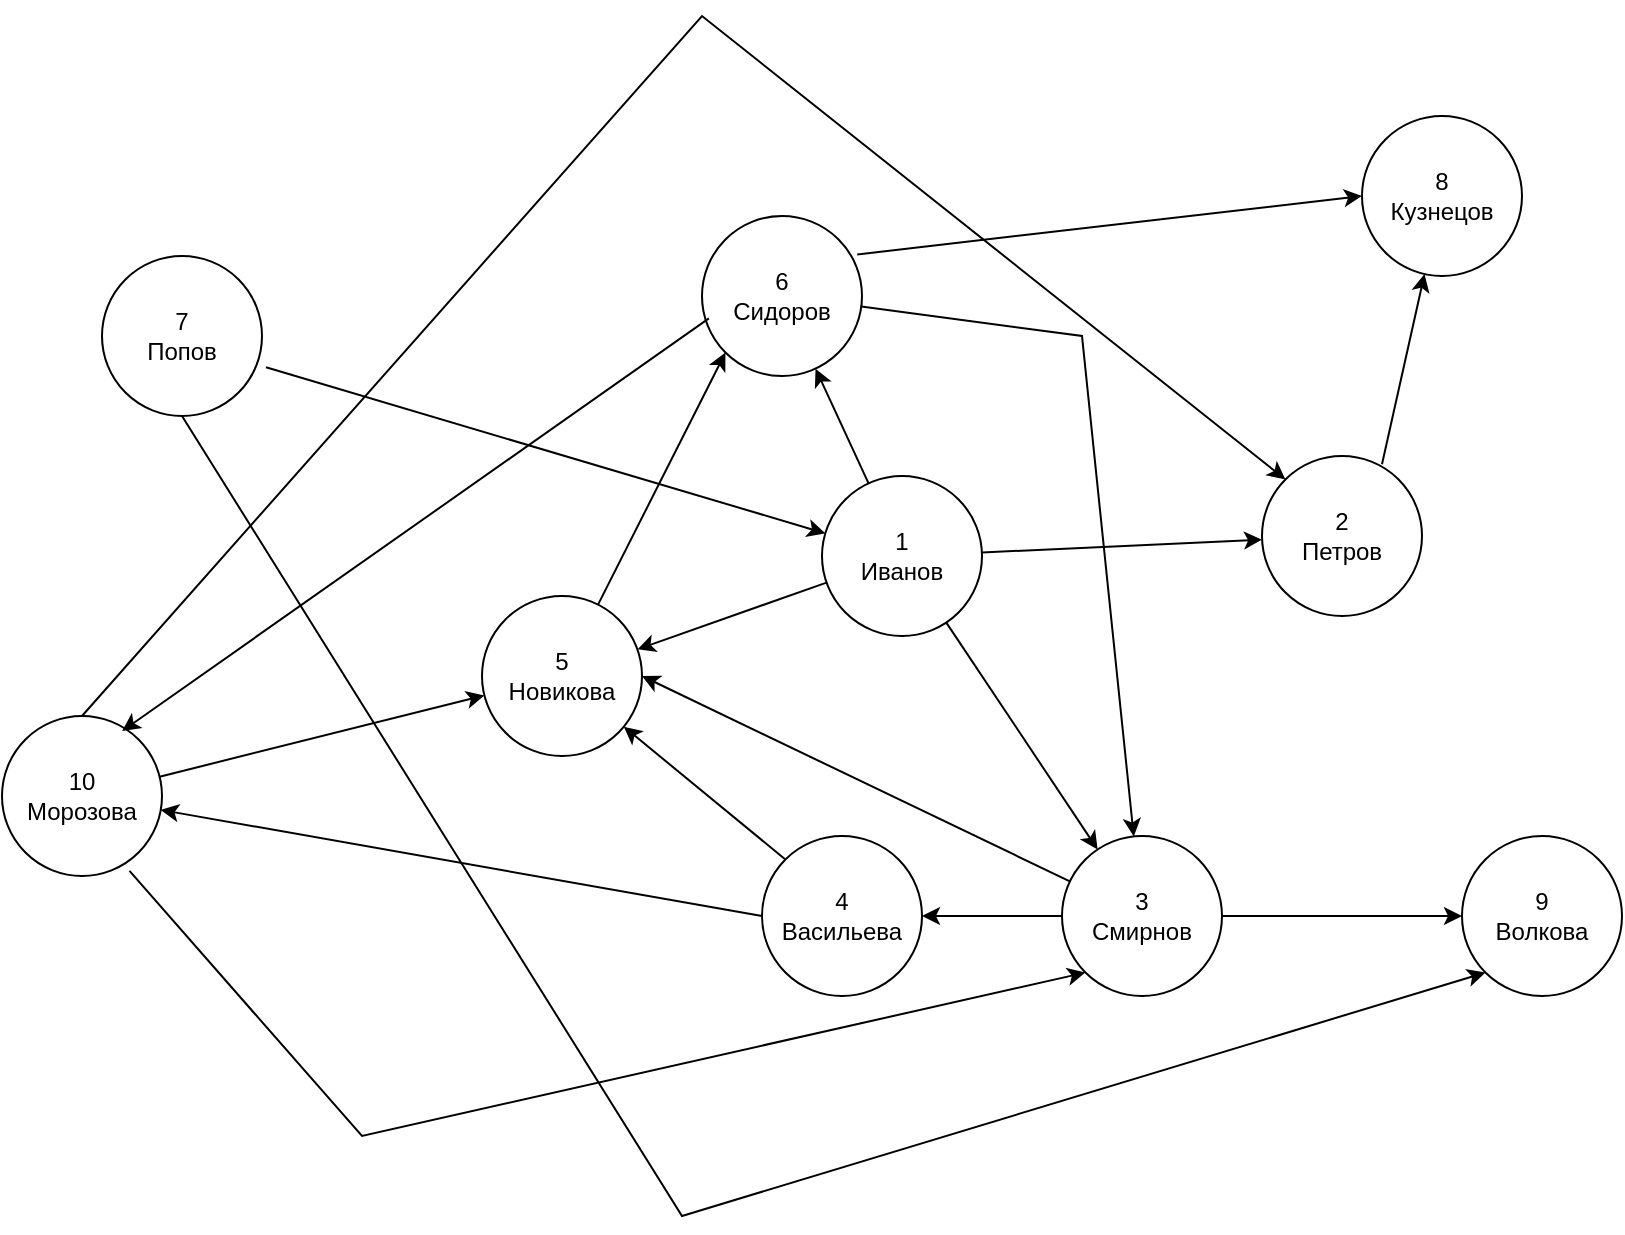 <mxfile version="24.4.0" type="device" pages="3">
  <diagram name="Страница — 1" id="03f7JOE4OvjFc7WzBJKV">
    <mxGraphModel dx="1770" dy="1926" grid="1" gridSize="10" guides="1" tooltips="1" connect="1" arrows="1" fold="1" page="1" pageScale="1" pageWidth="827" pageHeight="1169" math="0" shadow="0">
      <root>
        <mxCell id="0" />
        <mxCell id="1" parent="0" />
        <mxCell id="q9qSaQLTSUwSHE-k_bUT-1" value="1&lt;div&gt;Иванов&lt;/div&gt;" style="ellipse;whiteSpace=wrap;html=1;aspect=fixed;" vertex="1" parent="1">
          <mxGeometry x="520" y="-60" width="80" height="80" as="geometry" />
        </mxCell>
        <mxCell id="q9qSaQLTSUwSHE-k_bUT-2" value="9&lt;div&gt;Волкова&lt;/div&gt;" style="ellipse;whiteSpace=wrap;html=1;aspect=fixed;" vertex="1" parent="1">
          <mxGeometry x="840" y="120" width="80" height="80" as="geometry" />
        </mxCell>
        <mxCell id="q9qSaQLTSUwSHE-k_bUT-3" value="8&lt;div&gt;Кузнецов&lt;/div&gt;" style="ellipse;whiteSpace=wrap;html=1;aspect=fixed;" vertex="1" parent="1">
          <mxGeometry x="790" y="-240" width="80" height="80" as="geometry" />
        </mxCell>
        <mxCell id="q9qSaQLTSUwSHE-k_bUT-4" value="6&lt;div&gt;Сидоров&lt;/div&gt;" style="ellipse;whiteSpace=wrap;html=1;aspect=fixed;" vertex="1" parent="1">
          <mxGeometry x="460" y="-190" width="80" height="80" as="geometry" />
        </mxCell>
        <mxCell id="q9qSaQLTSUwSHE-k_bUT-5" value="4&lt;div&gt;Васильева&lt;/div&gt;" style="ellipse;whiteSpace=wrap;html=1;aspect=fixed;" vertex="1" parent="1">
          <mxGeometry x="490" y="120" width="80" height="80" as="geometry" />
        </mxCell>
        <mxCell id="q9qSaQLTSUwSHE-k_bUT-6" value="3&lt;div&gt;Смирнов&lt;/div&gt;" style="ellipse;whiteSpace=wrap;html=1;aspect=fixed;" vertex="1" parent="1">
          <mxGeometry x="640" y="120" width="80" height="80" as="geometry" />
        </mxCell>
        <mxCell id="q9qSaQLTSUwSHE-k_bUT-7" value="10&lt;div&gt;Морозова&lt;br&gt;&lt;/div&gt;" style="ellipse;whiteSpace=wrap;html=1;aspect=fixed;" vertex="1" parent="1">
          <mxGeometry x="110" y="60" width="80" height="80" as="geometry" />
        </mxCell>
        <mxCell id="q9qSaQLTSUwSHE-k_bUT-8" value="7&lt;div&gt;Попов&lt;br&gt;&lt;/div&gt;" style="ellipse;whiteSpace=wrap;html=1;aspect=fixed;" vertex="1" parent="1">
          <mxGeometry x="160" y="-170" width="80" height="80" as="geometry" />
        </mxCell>
        <mxCell id="q9qSaQLTSUwSHE-k_bUT-9" value="5&lt;div&gt;Новикова&lt;br&gt;&lt;/div&gt;" style="ellipse;whiteSpace=wrap;html=1;aspect=fixed;" vertex="1" parent="1">
          <mxGeometry x="350" width="80" height="80" as="geometry" />
        </mxCell>
        <mxCell id="q9qSaQLTSUwSHE-k_bUT-10" value="2&lt;div&gt;Петров&lt;/div&gt;" style="ellipse;whiteSpace=wrap;html=1;aspect=fixed;" vertex="1" parent="1">
          <mxGeometry x="740" y="-70" width="80" height="80" as="geometry" />
        </mxCell>
        <mxCell id="q9qSaQLTSUwSHE-k_bUT-39" value="" style="endArrow=classic;html=1;rounded=0;" edge="1" parent="1" source="q9qSaQLTSUwSHE-k_bUT-1" target="q9qSaQLTSUwSHE-k_bUT-6">
          <mxGeometry width="50" height="50" relative="1" as="geometry">
            <mxPoint x="560" y="20" as="sourcePoint" />
            <mxPoint x="610" y="-30" as="targetPoint" />
            <Array as="points" />
          </mxGeometry>
        </mxCell>
        <mxCell id="q9qSaQLTSUwSHE-k_bUT-40" value="" style="endArrow=classic;html=1;rounded=0;" edge="1" parent="1" source="q9qSaQLTSUwSHE-k_bUT-1" target="q9qSaQLTSUwSHE-k_bUT-10">
          <mxGeometry width="50" height="50" relative="1" as="geometry">
            <mxPoint x="592" y="-240" as="sourcePoint" />
            <mxPoint x="660" y="-128" as="targetPoint" />
          </mxGeometry>
        </mxCell>
        <mxCell id="q9qSaQLTSUwSHE-k_bUT-41" value="" style="endArrow=classic;html=1;rounded=0;" edge="1" parent="1" source="q9qSaQLTSUwSHE-k_bUT-1" target="q9qSaQLTSUwSHE-k_bUT-9">
          <mxGeometry width="50" height="50" relative="1" as="geometry">
            <mxPoint x="560" y="20" as="sourcePoint" />
            <mxPoint x="610" y="-30" as="targetPoint" />
          </mxGeometry>
        </mxCell>
        <mxCell id="q9qSaQLTSUwSHE-k_bUT-43" value="" style="endArrow=classic;html=1;rounded=0;" edge="1" parent="1" source="q9qSaQLTSUwSHE-k_bUT-1" target="q9qSaQLTSUwSHE-k_bUT-4">
          <mxGeometry width="50" height="50" relative="1" as="geometry">
            <mxPoint x="540" y="-70" as="sourcePoint" />
            <mxPoint x="590" y="-120" as="targetPoint" />
          </mxGeometry>
        </mxCell>
        <mxCell id="q9qSaQLTSUwSHE-k_bUT-44" value="" style="endArrow=classic;html=1;rounded=0;exitX=0.75;exitY=0.052;exitDx=0;exitDy=0;exitPerimeter=0;" edge="1" parent="1" source="q9qSaQLTSUwSHE-k_bUT-10" target="q9qSaQLTSUwSHE-k_bUT-3">
          <mxGeometry width="50" height="50" relative="1" as="geometry">
            <mxPoint x="510" y="-210" as="sourcePoint" />
            <mxPoint x="560" y="-260" as="targetPoint" />
          </mxGeometry>
        </mxCell>
        <mxCell id="q9qSaQLTSUwSHE-k_bUT-45" value="" style="endArrow=classic;html=1;rounded=0;" edge="1" parent="1" source="q9qSaQLTSUwSHE-k_bUT-6" target="q9qSaQLTSUwSHE-k_bUT-5">
          <mxGeometry width="50" height="50" relative="1" as="geometry">
            <mxPoint x="620" y="70" as="sourcePoint" />
            <mxPoint x="670" y="20" as="targetPoint" />
          </mxGeometry>
        </mxCell>
        <mxCell id="q9qSaQLTSUwSHE-k_bUT-46" value="" style="endArrow=classic;html=1;rounded=0;exitX=1;exitY=0.5;exitDx=0;exitDy=0;entryX=0;entryY=0.5;entryDx=0;entryDy=0;" edge="1" parent="1" source="q9qSaQLTSUwSHE-k_bUT-6" target="q9qSaQLTSUwSHE-k_bUT-2">
          <mxGeometry width="50" height="50" relative="1" as="geometry">
            <mxPoint x="620" y="70" as="sourcePoint" />
            <mxPoint x="670" y="20" as="targetPoint" />
          </mxGeometry>
        </mxCell>
        <mxCell id="q9qSaQLTSUwSHE-k_bUT-47" value="" style="endArrow=classic;html=1;rounded=0;entryX=1;entryY=0.5;entryDx=0;entryDy=0;" edge="1" parent="1" source="q9qSaQLTSUwSHE-k_bUT-6" target="q9qSaQLTSUwSHE-k_bUT-9">
          <mxGeometry width="50" height="50" relative="1" as="geometry">
            <mxPoint x="620" y="140" as="sourcePoint" />
            <mxPoint x="690" y="-60" as="targetPoint" />
          </mxGeometry>
        </mxCell>
        <mxCell id="q9qSaQLTSUwSHE-k_bUT-48" value="" style="endArrow=classic;html=1;rounded=0;exitX=0;exitY=0;exitDx=0;exitDy=0;" edge="1" parent="1" source="q9qSaQLTSUwSHE-k_bUT-5" target="q9qSaQLTSUwSHE-k_bUT-9">
          <mxGeometry width="50" height="50" relative="1" as="geometry">
            <mxPoint x="610" y="40" as="sourcePoint" />
            <mxPoint x="660" y="-10" as="targetPoint" />
          </mxGeometry>
        </mxCell>
        <mxCell id="q9qSaQLTSUwSHE-k_bUT-49" value="" style="endArrow=classic;html=1;rounded=0;exitX=0;exitY=0.5;exitDx=0;exitDy=0;" edge="1" parent="1" source="q9qSaQLTSUwSHE-k_bUT-5" target="q9qSaQLTSUwSHE-k_bUT-7">
          <mxGeometry width="50" height="50" relative="1" as="geometry">
            <mxPoint x="560" y="130" as="sourcePoint" />
            <mxPoint x="610" y="80" as="targetPoint" />
          </mxGeometry>
        </mxCell>
        <mxCell id="q9qSaQLTSUwSHE-k_bUT-50" value="" style="endArrow=classic;html=1;rounded=0;entryX=0;entryY=1;entryDx=0;entryDy=0;" edge="1" parent="1" source="q9qSaQLTSUwSHE-k_bUT-9" target="q9qSaQLTSUwSHE-k_bUT-4">
          <mxGeometry width="50" height="50" relative="1" as="geometry">
            <mxPoint x="560" y="130" as="sourcePoint" />
            <mxPoint x="610" y="80" as="targetPoint" />
          </mxGeometry>
        </mxCell>
        <mxCell id="q9qSaQLTSUwSHE-k_bUT-51" value="" style="endArrow=classic;html=1;rounded=0;entryX=0.751;entryY=0.094;entryDx=0;entryDy=0;entryPerimeter=0;exitX=0.043;exitY=0.64;exitDx=0;exitDy=0;exitPerimeter=0;" edge="1" parent="1" source="q9qSaQLTSUwSHE-k_bUT-4" target="q9qSaQLTSUwSHE-k_bUT-7">
          <mxGeometry width="50" height="50" relative="1" as="geometry">
            <mxPoint x="560" y="50" as="sourcePoint" />
            <mxPoint x="610" as="targetPoint" />
          </mxGeometry>
        </mxCell>
        <mxCell id="q9qSaQLTSUwSHE-k_bUT-52" value="" style="endArrow=classic;html=1;rounded=0;" edge="1" parent="1" source="q9qSaQLTSUwSHE-k_bUT-4" target="q9qSaQLTSUwSHE-k_bUT-6">
          <mxGeometry width="50" height="50" relative="1" as="geometry">
            <mxPoint x="560" y="50" as="sourcePoint" />
            <mxPoint x="610" as="targetPoint" />
            <Array as="points">
              <mxPoint x="650" y="-130" />
            </Array>
          </mxGeometry>
        </mxCell>
        <mxCell id="q9qSaQLTSUwSHE-k_bUT-53" value="" style="endArrow=classic;html=1;rounded=0;entryX=0;entryY=0.5;entryDx=0;entryDy=0;exitX=0.97;exitY=0.24;exitDx=0;exitDy=0;exitPerimeter=0;" edge="1" parent="1" source="q9qSaQLTSUwSHE-k_bUT-4" target="q9qSaQLTSUwSHE-k_bUT-3">
          <mxGeometry width="50" height="50" relative="1" as="geometry">
            <mxPoint x="560" y="50" as="sourcePoint" />
            <mxPoint x="610" as="targetPoint" />
          </mxGeometry>
        </mxCell>
        <mxCell id="q9qSaQLTSUwSHE-k_bUT-54" value="" style="endArrow=classic;html=1;rounded=0;exitX=1.025;exitY=0.695;exitDx=0;exitDy=0;exitPerimeter=0;" edge="1" parent="1" source="q9qSaQLTSUwSHE-k_bUT-8" target="q9qSaQLTSUwSHE-k_bUT-1">
          <mxGeometry width="50" height="50" relative="1" as="geometry">
            <mxPoint x="560" y="50" as="sourcePoint" />
            <mxPoint x="610" as="targetPoint" />
          </mxGeometry>
        </mxCell>
        <mxCell id="q9qSaQLTSUwSHE-k_bUT-56" value="" style="endArrow=classic;html=1;rounded=0;entryX=0;entryY=1;entryDx=0;entryDy=0;exitX=0.5;exitY=1;exitDx=0;exitDy=0;" edge="1" parent="1" source="q9qSaQLTSUwSHE-k_bUT-8" target="q9qSaQLTSUwSHE-k_bUT-2">
          <mxGeometry width="50" height="50" relative="1" as="geometry">
            <mxPoint x="560" y="50" as="sourcePoint" />
            <mxPoint x="610" as="targetPoint" />
            <Array as="points">
              <mxPoint x="450" y="310" />
            </Array>
          </mxGeometry>
        </mxCell>
        <mxCell id="q9qSaQLTSUwSHE-k_bUT-58" value="" style="endArrow=classic;html=1;rounded=0;entryX=0;entryY=1;entryDx=0;entryDy=0;exitX=0.797;exitY=0.968;exitDx=0;exitDy=0;exitPerimeter=0;" edge="1" parent="1" source="q9qSaQLTSUwSHE-k_bUT-7" target="q9qSaQLTSUwSHE-k_bUT-6">
          <mxGeometry width="50" height="50" relative="1" as="geometry">
            <mxPoint x="550" y="90" as="sourcePoint" />
            <mxPoint x="600" y="40" as="targetPoint" />
            <Array as="points">
              <mxPoint x="290" y="270" />
            </Array>
          </mxGeometry>
        </mxCell>
        <mxCell id="q9qSaQLTSUwSHE-k_bUT-59" value="" style="endArrow=classic;html=1;rounded=0;exitX=0.5;exitY=0;exitDx=0;exitDy=0;entryX=0;entryY=0;entryDx=0;entryDy=0;" edge="1" parent="1" source="q9qSaQLTSUwSHE-k_bUT-7" target="q9qSaQLTSUwSHE-k_bUT-10">
          <mxGeometry width="50" height="50" relative="1" as="geometry">
            <mxPoint x="350.002" y="349.383" as="sourcePoint" />
            <mxPoint x="872.705" y="210.003" as="targetPoint" />
            <Array as="points">
              <mxPoint x="460" y="-290" />
            </Array>
          </mxGeometry>
        </mxCell>
        <mxCell id="q9qSaQLTSUwSHE-k_bUT-61" value="" style="endArrow=classic;html=1;rounded=0;" edge="1" parent="1" source="q9qSaQLTSUwSHE-k_bUT-7" target="q9qSaQLTSUwSHE-k_bUT-9">
          <mxGeometry width="50" height="50" relative="1" as="geometry">
            <mxPoint x="490" y="-30" as="sourcePoint" />
            <mxPoint x="540" y="-80" as="targetPoint" />
          </mxGeometry>
        </mxCell>
      </root>
    </mxGraphModel>
  </diagram>
  <diagram id="FTOCurqOZoVmTbnALCeQ" name="Страница — 2">
    <mxGraphModel dx="1940" dy="2229" grid="1" gridSize="10" guides="1" tooltips="1" connect="1" arrows="1" fold="1" page="1" pageScale="1" pageWidth="827" pageHeight="1169" math="0" shadow="0">
      <root>
        <mxCell id="0" />
        <mxCell id="1" parent="0" />
        <mxCell id="QXzb8Co2bFFwiuJPL2tl-2" value="1&lt;div&gt;Чемпионат мира&lt;br&gt;&lt;/div&gt;" style="rhombus;whiteSpace=wrap;html=1;" vertex="1" parent="1">
          <mxGeometry x="370" y="-110" width="80" height="80" as="geometry" />
        </mxCell>
        <mxCell id="QXzb8Co2bFFwiuJPL2tl-3" value="3&lt;div&gt;Гранд-при&lt;br&gt;&lt;/div&gt;" style="rhombus;whiteSpace=wrap;html=1;" vertex="1" parent="1">
          <mxGeometry x="700" y="-110" width="80" height="80" as="geometry" />
        </mxCell>
        <mxCell id="QXzb8Co2bFFwiuJPL2tl-6" value="5&lt;div&gt;Олимпийские игры&lt;br&gt;&lt;/div&gt;" style="rhombus;whiteSpace=wrap;html=1;" vertex="1" parent="1">
          <mxGeometry x="1030" y="-110" width="80" height="80" as="geometry" />
        </mxCell>
        <mxCell id="QXzb8Co2bFFwiuJPL2tl-8" value="7&lt;div&gt;Паралимпиада&lt;br&gt;&lt;/div&gt;" style="rhombus;whiteSpace=wrap;html=1;" vertex="1" parent="1">
          <mxGeometry x="1470" y="-110" width="80" height="80" as="geometry" />
        </mxCell>
        <mxCell id="QXzb8Co2bFFwiuJPL2tl-9" value="4&lt;div&gt;Open Australia&lt;/div&gt;" style="rhombus;whiteSpace=wrap;html=1;" vertex="1" parent="1">
          <mxGeometry x="860" y="-110" width="80" height="80" as="geometry" />
        </mxCell>
        <mxCell id="QXzb8Co2bFFwiuJPL2tl-10" value="2&lt;div&gt;Чемпионат Европы&lt;br&gt;&lt;/div&gt;" style="rhombus;whiteSpace=wrap;html=1;" vertex="1" parent="1">
          <mxGeometry x="540" y="-110" width="80" height="80" as="geometry" />
        </mxCell>
        <mxCell id="QXzb8Co2bFFwiuJPL2tl-11" value="6&lt;div&gt;Лига чемпиона&lt;br&gt;&lt;/div&gt;" style="rhombus;whiteSpace=wrap;html=1;" vertex="1" parent="1">
          <mxGeometry x="1240.5" y="-110" width="80" height="80" as="geometry" />
        </mxCell>
        <mxCell id="seVuTveQCAmbIwuzqUTc-1" value="1&lt;div&gt;Иванов&lt;/div&gt;" style="ellipse;whiteSpace=wrap;html=1;aspect=fixed;" vertex="1" parent="1">
          <mxGeometry x="320" y="200" width="80" height="80" as="geometry" />
        </mxCell>
        <mxCell id="1hgZ-8mygJLBZGxP5amL-1" value="2&lt;div&gt;Петров&lt;/div&gt;" style="ellipse;whiteSpace=wrap;html=1;aspect=fixed;" vertex="1" parent="1">
          <mxGeometry x="450" y="200" width="80" height="80" as="geometry" />
        </mxCell>
        <mxCell id="N0CYc8MalnGXt3_sBjAH-1" value="3&lt;div&gt;Смирнов&lt;/div&gt;" style="ellipse;whiteSpace=wrap;html=1;aspect=fixed;" vertex="1" parent="1">
          <mxGeometry x="580" y="200" width="80" height="80" as="geometry" />
        </mxCell>
        <mxCell id="9zySMNnZpRoutlxiYSLu-1" value="4&lt;div&gt;Васильева&lt;/div&gt;" style="ellipse;whiteSpace=wrap;html=1;aspect=fixed;" vertex="1" parent="1">
          <mxGeometry x="710" y="200" width="80" height="80" as="geometry" />
        </mxCell>
        <mxCell id="pdVM9ZxnUXNjQTegTVuv-1" value="5&lt;div&gt;Новикова&lt;br&gt;&lt;/div&gt;" style="ellipse;whiteSpace=wrap;html=1;aspect=fixed;" vertex="1" parent="1">
          <mxGeometry x="840" y="200" width="80" height="80" as="geometry" />
        </mxCell>
        <mxCell id="52ER-JEErEsnvOLQn0V3-1" value="6&lt;div&gt;Сидоров&lt;/div&gt;" style="ellipse;whiteSpace=wrap;html=1;aspect=fixed;" vertex="1" parent="1">
          <mxGeometry x="990" y="200" width="80" height="80" as="geometry" />
        </mxCell>
        <mxCell id="w7c5te8VY4pK6T8Dxcsy-1" value="7&lt;div&gt;Попов&lt;br&gt;&lt;/div&gt;" style="ellipse;whiteSpace=wrap;html=1;aspect=fixed;" vertex="1" parent="1">
          <mxGeometry x="1140" y="200" width="80" height="80" as="geometry" />
        </mxCell>
        <mxCell id="LvCW95aIkj6Sfa_Vkokw-1" value="8&lt;div&gt;Кузнецов&lt;/div&gt;" style="ellipse;whiteSpace=wrap;html=1;aspect=fixed;" vertex="1" parent="1">
          <mxGeometry x="1270" y="200" width="80" height="80" as="geometry" />
        </mxCell>
        <mxCell id="bEqU0ja_5KlqkmA-v6q_-1" value="9&lt;div&gt;Волкова&lt;/div&gt;" style="ellipse;whiteSpace=wrap;html=1;aspect=fixed;" vertex="1" parent="1">
          <mxGeometry x="1390" y="200" width="80" height="80" as="geometry" />
        </mxCell>
        <mxCell id="A1C-Oo5nMBY78Hfj_DCT-1" value="10&lt;div&gt;Морозова&lt;br&gt;&lt;/div&gt;" style="ellipse;whiteSpace=wrap;html=1;aspect=fixed;" vertex="1" parent="1">
          <mxGeometry x="1510" y="200" width="80" height="80" as="geometry" />
        </mxCell>
        <mxCell id="A1C-Oo5nMBY78Hfj_DCT-8" value="" style="endArrow=classic;html=1;rounded=0;entryX=0.5;entryY=0;entryDx=0;entryDy=0;exitX=0.5;exitY=1;exitDx=0;exitDy=0;" edge="1" parent="1" source="QXzb8Co2bFFwiuJPL2tl-2" target="seVuTveQCAmbIwuzqUTc-1">
          <mxGeometry width="50" height="50" relative="1" as="geometry">
            <mxPoint x="1050" y="370" as="sourcePoint" />
            <mxPoint x="1100" y="320" as="targetPoint" />
          </mxGeometry>
        </mxCell>
        <mxCell id="A1C-Oo5nMBY78Hfj_DCT-9" value="" style="endArrow=classic;html=1;rounded=0;exitX=0.5;exitY=1;exitDx=0;exitDy=0;" edge="1" parent="1" source="QXzb8Co2bFFwiuJPL2tl-2" target="1hgZ-8mygJLBZGxP5amL-1">
          <mxGeometry width="50" height="50" relative="1" as="geometry">
            <mxPoint x="440" y="10" as="sourcePoint" />
            <mxPoint x="1100" y="320" as="targetPoint" />
          </mxGeometry>
        </mxCell>
        <mxCell id="A1C-Oo5nMBY78Hfj_DCT-11" value="" style="endArrow=classic;html=1;rounded=0;entryX=0;entryY=0;entryDx=0;entryDy=0;exitX=0.5;exitY=1;exitDx=0;exitDy=0;" edge="1" parent="1" source="QXzb8Co2bFFwiuJPL2tl-2" target="52ER-JEErEsnvOLQn0V3-1">
          <mxGeometry width="50" height="50" relative="1" as="geometry">
            <mxPoint x="1050" y="370" as="sourcePoint" />
            <mxPoint x="1100" y="320" as="targetPoint" />
          </mxGeometry>
        </mxCell>
        <mxCell id="A1C-Oo5nMBY78Hfj_DCT-12" value="" style="endArrow=classic;html=1;rounded=0;entryX=0;entryY=0;entryDx=0;entryDy=0;exitX=0.5;exitY=1;exitDx=0;exitDy=0;" edge="1" parent="1" source="QXzb8Co2bFFwiuJPL2tl-2" target="LvCW95aIkj6Sfa_Vkokw-1">
          <mxGeometry width="50" height="50" relative="1" as="geometry">
            <mxPoint x="1050" y="370" as="sourcePoint" />
            <mxPoint x="1100" y="320" as="targetPoint" />
            <Array as="points">
              <mxPoint x="1240" y="150" />
            </Array>
          </mxGeometry>
        </mxCell>
        <mxCell id="A1C-Oo5nMBY78Hfj_DCT-13" value="" style="endArrow=classic;html=1;rounded=0;entryX=0.69;entryY=0.037;entryDx=0;entryDy=0;exitX=0.5;exitY=1;exitDx=0;exitDy=0;entryPerimeter=0;" edge="1" parent="1" source="QXzb8Co2bFFwiuJPL2tl-10" target="seVuTveQCAmbIwuzqUTc-1">
          <mxGeometry width="50" height="50" relative="1" as="geometry">
            <mxPoint x="1050" y="370" as="sourcePoint" />
            <mxPoint x="1100" y="320" as="targetPoint" />
          </mxGeometry>
        </mxCell>
        <mxCell id="A1C-Oo5nMBY78Hfj_DCT-14" value="" style="endArrow=classic;html=1;rounded=0;entryX=0.5;entryY=0;entryDx=0;entryDy=0;exitX=0.5;exitY=1;exitDx=0;exitDy=0;" edge="1" parent="1" source="QXzb8Co2bFFwiuJPL2tl-10" target="N0CYc8MalnGXt3_sBjAH-1">
          <mxGeometry width="50" height="50" relative="1" as="geometry">
            <mxPoint x="1050" y="370" as="sourcePoint" />
            <mxPoint x="1100" y="320" as="targetPoint" />
          </mxGeometry>
        </mxCell>
        <mxCell id="A1C-Oo5nMBY78Hfj_DCT-15" value="" style="endArrow=classic;html=1;rounded=0;entryX=0.5;entryY=0;entryDx=0;entryDy=0;exitX=0.5;exitY=1;exitDx=0;exitDy=0;" edge="1" parent="1" source="QXzb8Co2bFFwiuJPL2tl-10" target="9zySMNnZpRoutlxiYSLu-1">
          <mxGeometry width="50" height="50" relative="1" as="geometry">
            <mxPoint x="1050" y="370" as="sourcePoint" />
            <mxPoint x="1100" y="320" as="targetPoint" />
          </mxGeometry>
        </mxCell>
        <mxCell id="A1C-Oo5nMBY78Hfj_DCT-16" value="" style="endArrow=classic;html=1;rounded=0;entryX=0;entryY=0;entryDx=0;entryDy=0;exitX=0.5;exitY=1;exitDx=0;exitDy=0;" edge="1" parent="1" source="QXzb8Co2bFFwiuJPL2tl-10" target="pdVM9ZxnUXNjQTegTVuv-1">
          <mxGeometry width="50" height="50" relative="1" as="geometry">
            <mxPoint x="1050" y="370" as="sourcePoint" />
            <mxPoint x="1100" y="320" as="targetPoint" />
            <Array as="points">
              <mxPoint x="790" y="180" />
            </Array>
          </mxGeometry>
        </mxCell>
        <mxCell id="A1C-Oo5nMBY78Hfj_DCT-17" value="" style="endArrow=classic;html=1;rounded=0;entryX=0.675;entryY=0.037;entryDx=0;entryDy=0;exitX=1;exitY=1;exitDx=0;exitDy=0;entryPerimeter=0;" edge="1" parent="1" source="QXzb8Co2bFFwiuJPL2tl-10" target="52ER-JEErEsnvOLQn0V3-1">
          <mxGeometry width="50" height="50" relative="1" as="geometry">
            <mxPoint x="1050" y="370" as="sourcePoint" />
            <mxPoint x="1100" y="320" as="targetPoint" />
            <Array as="points">
              <mxPoint x="850" y="110" />
            </Array>
          </mxGeometry>
        </mxCell>
        <mxCell id="A1C-Oo5nMBY78Hfj_DCT-18" value="" style="endArrow=classic;html=1;rounded=0;entryX=0.5;entryY=1;entryDx=0;entryDy=0;exitX=1;exitY=1;exitDx=0;exitDy=0;" edge="1" parent="1" source="QXzb8Co2bFFwiuJPL2tl-3" target="bEqU0ja_5KlqkmA-v6q_-1">
          <mxGeometry width="50" height="50" relative="1" as="geometry">
            <mxPoint x="1050" y="370" as="sourcePoint" />
            <mxPoint x="1100" y="320" as="targetPoint" />
          </mxGeometry>
        </mxCell>
        <mxCell id="A1C-Oo5nMBY78Hfj_DCT-19" value="" style="endArrow=classic;html=1;rounded=0;entryX=1;entryY=0;entryDx=0;entryDy=0;exitX=0;exitY=1;exitDx=0;exitDy=0;" edge="1" parent="1" source="QXzb8Co2bFFwiuJPL2tl-3" target="N0CYc8MalnGXt3_sBjAH-1">
          <mxGeometry width="50" height="50" relative="1" as="geometry">
            <mxPoint x="1050" y="370" as="sourcePoint" />
            <mxPoint x="1100" y="320" as="targetPoint" />
          </mxGeometry>
        </mxCell>
        <mxCell id="A1C-Oo5nMBY78Hfj_DCT-20" value="" style="endArrow=classic;html=1;rounded=0;entryX=0.5;entryY=0;entryDx=0;entryDy=0;exitX=1;exitY=0.5;exitDx=0;exitDy=0;" edge="1" parent="1" source="QXzb8Co2bFFwiuJPL2tl-3" target="bEqU0ja_5KlqkmA-v6q_-1">
          <mxGeometry width="50" height="50" relative="1" as="geometry">
            <mxPoint x="1050" y="370" as="sourcePoint" />
            <mxPoint x="1100" y="320" as="targetPoint" />
          </mxGeometry>
        </mxCell>
        <mxCell id="A1C-Oo5nMBY78Hfj_DCT-21" value="" style="endArrow=classic;html=1;rounded=0;exitX=0.5;exitY=1;exitDx=0;exitDy=0;" edge="1" parent="1" source="QXzb8Co2bFFwiuJPL2tl-3" target="w7c5te8VY4pK6T8Dxcsy-1">
          <mxGeometry width="50" height="50" relative="1" as="geometry">
            <mxPoint x="1050" y="370" as="sourcePoint" />
            <mxPoint x="1100" y="320" as="targetPoint" />
          </mxGeometry>
        </mxCell>
        <mxCell id="A1C-Oo5nMBY78Hfj_DCT-22" value="" style="endArrow=classic;html=1;rounded=0;exitX=0;exitY=0.5;exitDx=0;exitDy=0;" edge="1" parent="1" source="QXzb8Co2bFFwiuJPL2tl-9" target="9zySMNnZpRoutlxiYSLu-1">
          <mxGeometry width="50" height="50" relative="1" as="geometry">
            <mxPoint x="1050" y="370" as="sourcePoint" />
            <mxPoint x="1100" y="320" as="targetPoint" />
          </mxGeometry>
        </mxCell>
        <mxCell id="A1C-Oo5nMBY78Hfj_DCT-23" value="" style="endArrow=classic;html=1;rounded=0;" edge="1" parent="1" source="QXzb8Co2bFFwiuJPL2tl-9" target="pdVM9ZxnUXNjQTegTVuv-1">
          <mxGeometry width="50" height="50" relative="1" as="geometry">
            <mxPoint x="1050" y="370" as="sourcePoint" />
            <mxPoint x="1180" y="460" as="targetPoint" />
          </mxGeometry>
        </mxCell>
        <mxCell id="A1C-Oo5nMBY78Hfj_DCT-24" value="" style="endArrow=classic;html=1;rounded=0;entryX=0;entryY=1;entryDx=0;entryDy=0;exitX=1;exitY=0.5;exitDx=0;exitDy=0;" edge="1" parent="1" source="QXzb8Co2bFFwiuJPL2tl-9" target="A1C-Oo5nMBY78Hfj_DCT-1">
          <mxGeometry width="50" height="50" relative="1" as="geometry">
            <mxPoint x="1050" y="370" as="sourcePoint" />
            <mxPoint x="1100" y="320" as="targetPoint" />
          </mxGeometry>
        </mxCell>
        <mxCell id="A1C-Oo5nMBY78Hfj_DCT-25" value="" style="endArrow=classic;html=1;rounded=0;exitX=0.5;exitY=1;exitDx=0;exitDy=0;" edge="1" parent="1" source="QXzb8Co2bFFwiuJPL2tl-6" target="52ER-JEErEsnvOLQn0V3-1">
          <mxGeometry width="50" height="50" relative="1" as="geometry">
            <mxPoint x="1050" y="370" as="sourcePoint" />
            <mxPoint x="1100" y="320" as="targetPoint" />
          </mxGeometry>
        </mxCell>
        <mxCell id="A1C-Oo5nMBY78Hfj_DCT-26" value="" style="endArrow=classic;html=1;rounded=0;entryX=1;entryY=0.5;entryDx=0;entryDy=0;" edge="1" parent="1" source="QXzb8Co2bFFwiuJPL2tl-6" target="N0CYc8MalnGXt3_sBjAH-1">
          <mxGeometry width="50" height="50" relative="1" as="geometry">
            <mxPoint x="1050" y="370" as="sourcePoint" />
            <mxPoint x="1100" y="320" as="targetPoint" />
          </mxGeometry>
        </mxCell>
        <mxCell id="A1C-Oo5nMBY78Hfj_DCT-27" value="" style="endArrow=classic;html=1;rounded=0;entryX=0;entryY=0;entryDx=0;entryDy=0;exitX=1;exitY=1;exitDx=0;exitDy=0;" edge="1" parent="1" source="QXzb8Co2bFFwiuJPL2tl-6" target="A1C-Oo5nMBY78Hfj_DCT-1">
          <mxGeometry width="50" height="50" relative="1" as="geometry">
            <mxPoint x="1050" y="370" as="sourcePoint" />
            <mxPoint x="1100" y="320" as="targetPoint" />
          </mxGeometry>
        </mxCell>
        <mxCell id="A1C-Oo5nMBY78Hfj_DCT-28" value="" style="endArrow=classic;html=1;rounded=0;entryX=1;entryY=0.5;entryDx=0;entryDy=0;exitX=0;exitY=1;exitDx=0;exitDy=0;" edge="1" parent="1" source="QXzb8Co2bFFwiuJPL2tl-11" target="seVuTveQCAmbIwuzqUTc-1">
          <mxGeometry width="50" height="50" relative="1" as="geometry">
            <mxPoint x="1050" y="370" as="sourcePoint" />
            <mxPoint x="1100" y="320" as="targetPoint" />
          </mxGeometry>
        </mxCell>
        <mxCell id="A1C-Oo5nMBY78Hfj_DCT-29" value="" style="endArrow=classic;html=1;rounded=0;entryX=0.5;entryY=0;entryDx=0;entryDy=0;exitX=0.5;exitY=1;exitDx=0;exitDy=0;" edge="1" parent="1" source="QXzb8Co2bFFwiuJPL2tl-11" target="w7c5te8VY4pK6T8Dxcsy-1">
          <mxGeometry width="50" height="50" relative="1" as="geometry">
            <mxPoint x="1050" y="370" as="sourcePoint" />
            <mxPoint x="1100" y="320" as="targetPoint" />
          </mxGeometry>
        </mxCell>
        <mxCell id="A1C-Oo5nMBY78Hfj_DCT-30" value="" style="endArrow=classic;html=1;rounded=0;entryX=1;entryY=0;entryDx=0;entryDy=0;exitX=0.5;exitY=1;exitDx=0;exitDy=0;" edge="1" parent="1" source="QXzb8Co2bFFwiuJPL2tl-8" target="A1C-Oo5nMBY78Hfj_DCT-1">
          <mxGeometry width="50" height="50" relative="1" as="geometry">
            <mxPoint x="1050" y="370" as="sourcePoint" />
            <mxPoint x="1100" y="320" as="targetPoint" />
          </mxGeometry>
        </mxCell>
        <mxCell id="A1C-Oo5nMBY78Hfj_DCT-31" value="" style="endArrow=classic;html=1;rounded=0;entryX=1;entryY=0.5;entryDx=0;entryDy=0;exitX=0;exitY=1;exitDx=0;exitDy=0;" edge="1" parent="1" source="QXzb8Co2bFFwiuJPL2tl-8" target="1hgZ-8mygJLBZGxP5amL-1">
          <mxGeometry width="50" height="50" relative="1" as="geometry">
            <mxPoint x="1050" y="370" as="sourcePoint" />
            <mxPoint x="1100" y="320" as="targetPoint" />
          </mxGeometry>
        </mxCell>
      </root>
    </mxGraphModel>
  </diagram>
  <diagram id="XjBCkjbh30nGbfYXxExV" name="Страница — 3">
    <mxGraphModel dx="2188" dy="1926" grid="1" gridSize="10" guides="1" tooltips="1" connect="1" arrows="1" fold="1" page="1" pageScale="1" pageWidth="827" pageHeight="1169" math="0" shadow="0">
      <root>
        <mxCell id="0" />
        <mxCell id="1" parent="0" />
        <mxCell id="fmTghVwcRUgAEOBLue2X-2" value="10&lt;div&gt;Амстердам&lt;br&gt;&lt;/div&gt;" style="whiteSpace=wrap;html=1;aspect=fixed;" vertex="1" parent="1">
          <mxGeometry x="530" y="140" width="80" height="80" as="geometry" />
        </mxCell>
        <mxCell id="fmTghVwcRUgAEOBLue2X-3" value="9&lt;div&gt;Берлин&lt;br&gt;&lt;/div&gt;" style="whiteSpace=wrap;html=1;aspect=fixed;" vertex="1" parent="1">
          <mxGeometry x="430" y="140" width="80" height="80" as="geometry" />
        </mxCell>
        <mxCell id="fmTghVwcRUgAEOBLue2X-4" value="1&lt;div&gt;Нью-Йорк&lt;br&gt;&lt;/div&gt;" style="whiteSpace=wrap;html=1;aspect=fixed;" vertex="1" parent="1">
          <mxGeometry x="-400" y="140" width="80" height="80" as="geometry" />
        </mxCell>
        <mxCell id="fmTghVwcRUgAEOBLue2X-5" value="2&lt;div&gt;Лондон&lt;br&gt;&lt;/div&gt;" style="whiteSpace=wrap;html=1;aspect=fixed;" vertex="1" parent="1">
          <mxGeometry x="-300" y="140" width="80" height="80" as="geometry" />
        </mxCell>
        <mxCell id="fmTghVwcRUgAEOBLue2X-6" value="8&lt;div&gt;Москва&lt;br&gt;&lt;/div&gt;" style="whiteSpace=wrap;html=1;aspect=fixed;" vertex="1" parent="1">
          <mxGeometry x="320" y="140" width="80" height="80" as="geometry" />
        </mxCell>
        <mxCell id="fmTghVwcRUgAEOBLue2X-7" value="3&lt;div&gt;Париж&lt;br&gt;&lt;/div&gt;" style="whiteSpace=wrap;html=1;aspect=fixed;" vertex="1" parent="1">
          <mxGeometry x="-200" y="140" width="80" height="80" as="geometry" />
        </mxCell>
        <mxCell id="fmTghVwcRUgAEOBLue2X-8" value="4&lt;div&gt;Токио&lt;br&gt;&lt;/div&gt;" style="whiteSpace=wrap;html=1;aspect=fixed;" vertex="1" parent="1">
          <mxGeometry x="-90" y="140" width="80" height="80" as="geometry" />
        </mxCell>
        <mxCell id="fmTghVwcRUgAEOBLue2X-9" value="5&lt;div&gt;Сидней&lt;br&gt;&lt;/div&gt;" style="whiteSpace=wrap;html=1;aspect=fixed;" vertex="1" parent="1">
          <mxGeometry x="20" y="140" width="80" height="80" as="geometry" />
        </mxCell>
        <mxCell id="fmTghVwcRUgAEOBLue2X-10" value="6&lt;div&gt;Гонконг&lt;br&gt;&lt;/div&gt;" style="whiteSpace=wrap;html=1;aspect=fixed;" vertex="1" parent="1">
          <mxGeometry x="120" y="140" width="80" height="80" as="geometry" />
        </mxCell>
        <mxCell id="fmTghVwcRUgAEOBLue2X-11" value="7&lt;div&gt;Рим&lt;br&gt;&lt;/div&gt;" style="whiteSpace=wrap;html=1;aspect=fixed;" vertex="1" parent="1">
          <mxGeometry x="220" y="140" width="80" height="80" as="geometry" />
        </mxCell>
        <mxCell id="fZwLAMLxEQpPbxp-oIGG-1" value="7&lt;div&gt;Паралимпиада&lt;br&gt;&lt;/div&gt;" style="rhombus;whiteSpace=wrap;html=1;" vertex="1" parent="1">
          <mxGeometry x="560" y="-60" width="80" height="80" as="geometry" />
        </mxCell>
        <mxCell id="ol2bPDQfm0IOlNTL7vE0-1" value="1&lt;div&gt;Чемпионат мира&lt;br&gt;&lt;/div&gt;" style="rhombus;whiteSpace=wrap;html=1;" vertex="1" parent="1">
          <mxGeometry x="-453" y="-40" width="80" height="80" as="geometry" />
        </mxCell>
        <mxCell id="MtsOdns1vhejJz8YlEnJ-1" value="2&lt;div&gt;Чемпионат Европы&lt;br&gt;&lt;/div&gt;" style="rhombus;whiteSpace=wrap;html=1;" vertex="1" parent="1">
          <mxGeometry x="-250" y="-50" width="80" height="80" as="geometry" />
        </mxCell>
        <mxCell id="LuDm_NM2pk52dtzT1Uwj-1" value="3&lt;div&gt;Гранд-при&lt;br&gt;&lt;/div&gt;" style="rhombus;whiteSpace=wrap;html=1;" vertex="1" parent="1">
          <mxGeometry x="-70" y="-50" width="80" height="80" as="geometry" />
        </mxCell>
        <mxCell id="LWcfCahzQ_99IKv4Sq-7-1" value="4&lt;div&gt;Open Australia&lt;/div&gt;" style="rhombus;whiteSpace=wrap;html=1;" vertex="1" parent="1">
          <mxGeometry x="80" y="-50" width="80" height="80" as="geometry" />
        </mxCell>
        <mxCell id="9HsZLeQIS0-3EiYItJCC-1" value="5&lt;div&gt;Олимпийские игры&lt;br&gt;&lt;/div&gt;" style="rhombus;whiteSpace=wrap;html=1;" vertex="1" parent="1">
          <mxGeometry x="240" y="-50" width="80" height="80" as="geometry" />
        </mxCell>
        <mxCell id="C7A78cxOTp4w-I4L7v21-1" value="6&lt;div&gt;Лига чемпиона&lt;br&gt;&lt;/div&gt;" style="rhombus;whiteSpace=wrap;html=1;" vertex="1" parent="1">
          <mxGeometry x="390" y="-50" width="80" height="80" as="geometry" />
        </mxCell>
        <mxCell id="C7A78cxOTp4w-I4L7v21-3" value="&lt;div&gt;10&lt;/div&gt;&lt;div&gt;Азбука спорта&lt;/div&gt;" style="rhombus;whiteSpace=wrap;html=1;" vertex="1" parent="1">
          <mxGeometry x="1000" y="-60" width="80" height="80" as="geometry" />
        </mxCell>
        <mxCell id="C7A78cxOTp4w-I4L7v21-4" value="&lt;div&gt;9&lt;/div&gt;&lt;div&gt;Спорт - это жизнь&lt;/div&gt;" style="rhombus;whiteSpace=wrap;html=1;" vertex="1" parent="1">
          <mxGeometry x="860" y="-60" width="80" height="80" as="geometry" />
        </mxCell>
        <mxCell id="C7A78cxOTp4w-I4L7v21-5" value="8&lt;div&gt;Физкульт-привет&lt;br&gt;&lt;/div&gt;" style="rhombus;whiteSpace=wrap;html=1;" vertex="1" parent="1">
          <mxGeometry x="680" y="-60" width="80" height="80" as="geometry" />
        </mxCell>
        <mxCell id="C7A78cxOTp4w-I4L7v21-10" value="" style="endArrow=classic;html=1;rounded=0;entryX=0.25;entryY=0;entryDx=0;entryDy=0;exitX=0.5;exitY=1;exitDx=0;exitDy=0;" edge="1" parent="1" source="ol2bPDQfm0IOlNTL7vE0-1" target="fmTghVwcRUgAEOBLue2X-4">
          <mxGeometry width="50" height="50" relative="1" as="geometry">
            <mxPoint x="-400" y="310" as="sourcePoint" />
            <mxPoint x="-350" y="260" as="targetPoint" />
          </mxGeometry>
        </mxCell>
        <mxCell id="C7A78cxOTp4w-I4L7v21-13" value="" style="endArrow=classic;html=1;rounded=0;entryX=0.75;entryY=0;entryDx=0;entryDy=0;exitX=0.5;exitY=1;exitDx=0;exitDy=0;" edge="1" parent="1" source="MtsOdns1vhejJz8YlEnJ-1" target="fmTghVwcRUgAEOBLue2X-4">
          <mxGeometry width="50" height="50" relative="1" as="geometry">
            <mxPoint x="100" y="310" as="sourcePoint" />
            <mxPoint x="150" y="260" as="targetPoint" />
          </mxGeometry>
        </mxCell>
        <mxCell id="C7A78cxOTp4w-I4L7v21-14" value="" style="endArrow=classic;html=1;rounded=0;entryX=1;entryY=0;entryDx=0;entryDy=0;exitX=0.5;exitY=1;exitDx=0;exitDy=0;" edge="1" parent="1" source="LuDm_NM2pk52dtzT1Uwj-1" target="fmTghVwcRUgAEOBLue2X-5">
          <mxGeometry width="50" height="50" relative="1" as="geometry">
            <mxPoint x="100" y="310" as="sourcePoint" />
            <mxPoint x="150" y="260" as="targetPoint" />
          </mxGeometry>
        </mxCell>
        <mxCell id="C7A78cxOTp4w-I4L7v21-15" value="" style="endArrow=classic;html=1;rounded=0;entryX=1;entryY=0;entryDx=0;entryDy=0;exitX=0.25;exitY=0.875;exitDx=0;exitDy=0;exitPerimeter=0;" edge="1" parent="1" source="LWcfCahzQ_99IKv4Sq-7-1" target="fmTghVwcRUgAEOBLue2X-7">
          <mxGeometry width="50" height="50" relative="1" as="geometry">
            <mxPoint x="100" y="310" as="sourcePoint" />
            <mxPoint x="150" y="260" as="targetPoint" />
          </mxGeometry>
        </mxCell>
        <mxCell id="C7A78cxOTp4w-I4L7v21-16" value="" style="endArrow=classic;html=1;rounded=0;entryX=1;entryY=0;entryDx=0;entryDy=0;exitX=0;exitY=1;exitDx=0;exitDy=0;" edge="1" parent="1" source="9HsZLeQIS0-3EiYItJCC-1" target="fmTghVwcRUgAEOBLue2X-8">
          <mxGeometry width="50" height="50" relative="1" as="geometry">
            <mxPoint x="100" y="310" as="sourcePoint" />
            <mxPoint x="150" y="260" as="targetPoint" />
          </mxGeometry>
        </mxCell>
        <mxCell id="C7A78cxOTp4w-I4L7v21-17" value="" style="endArrow=classic;html=1;rounded=0;entryX=1;entryY=0;entryDx=0;entryDy=0;exitX=0;exitY=0.5;exitDx=0;exitDy=0;" edge="1" parent="1" source="C7A78cxOTp4w-I4L7v21-1" target="fmTghVwcRUgAEOBLue2X-9">
          <mxGeometry width="50" height="50" relative="1" as="geometry">
            <mxPoint x="420" as="sourcePoint" />
            <mxPoint x="150" y="260" as="targetPoint" />
          </mxGeometry>
        </mxCell>
        <mxCell id="C7A78cxOTp4w-I4L7v21-18" value="" style="endArrow=classic;html=1;rounded=0;entryX=0.75;entryY=0;entryDx=0;entryDy=0;" edge="1" parent="1" source="fZwLAMLxEQpPbxp-oIGG-1" target="fmTghVwcRUgAEOBLue2X-10">
          <mxGeometry width="50" height="50" relative="1" as="geometry">
            <mxPoint x="100" y="310" as="sourcePoint" />
            <mxPoint x="150" y="260" as="targetPoint" />
          </mxGeometry>
        </mxCell>
        <mxCell id="C7A78cxOTp4w-I4L7v21-19" value="" style="endArrow=classic;html=1;rounded=0;entryX=0.75;entryY=0;entryDx=0;entryDy=0;" edge="1" parent="1" source="C7A78cxOTp4w-I4L7v21-5" target="fmTghVwcRUgAEOBLue2X-11">
          <mxGeometry width="50" height="50" relative="1" as="geometry">
            <mxPoint x="100" y="310" as="sourcePoint" />
            <mxPoint x="150" y="260" as="targetPoint" />
          </mxGeometry>
        </mxCell>
        <mxCell id="C7A78cxOTp4w-I4L7v21-20" value="" style="endArrow=classic;html=1;rounded=0;entryX=1;entryY=0;entryDx=0;entryDy=0;exitX=0;exitY=1;exitDx=0;exitDy=0;" edge="1" parent="1" source="C7A78cxOTp4w-I4L7v21-4" target="fmTghVwcRUgAEOBLue2X-6">
          <mxGeometry width="50" height="50" relative="1" as="geometry">
            <mxPoint x="690" y="310" as="sourcePoint" />
            <mxPoint x="740" y="260" as="targetPoint" />
          </mxGeometry>
        </mxCell>
        <mxCell id="C7A78cxOTp4w-I4L7v21-21" value="" style="endArrow=classic;html=1;rounded=0;entryX=1;entryY=0;entryDx=0;entryDy=0;exitX=0;exitY=1;exitDx=0;exitDy=0;" edge="1" parent="1">
          <mxGeometry width="50" height="50" relative="1" as="geometry">
            <mxPoint x="1019" y="-2.274e-13" as="sourcePoint" />
            <mxPoint x="509" y="140" as="targetPoint" />
          </mxGeometry>
        </mxCell>
        <mxCell id="C7A78cxOTp4w-I4L7v21-22" value="" style="endArrow=classic;html=1;rounded=0;entryX=0.396;entryY=0.004;entryDx=0;entryDy=0;entryPerimeter=0;" edge="1" parent="1" source="ol2bPDQfm0IOlNTL7vE0-1" target="fmTghVwcRUgAEOBLue2X-2">
          <mxGeometry width="50" height="50" relative="1" as="geometry">
            <mxPoint x="-320" y="310" as="sourcePoint" />
            <mxPoint x="-270" y="260" as="targetPoint" />
            <Array as="points">
              <mxPoint x="-60" y="80" />
            </Array>
          </mxGeometry>
        </mxCell>
      </root>
    </mxGraphModel>
  </diagram>
</mxfile>
